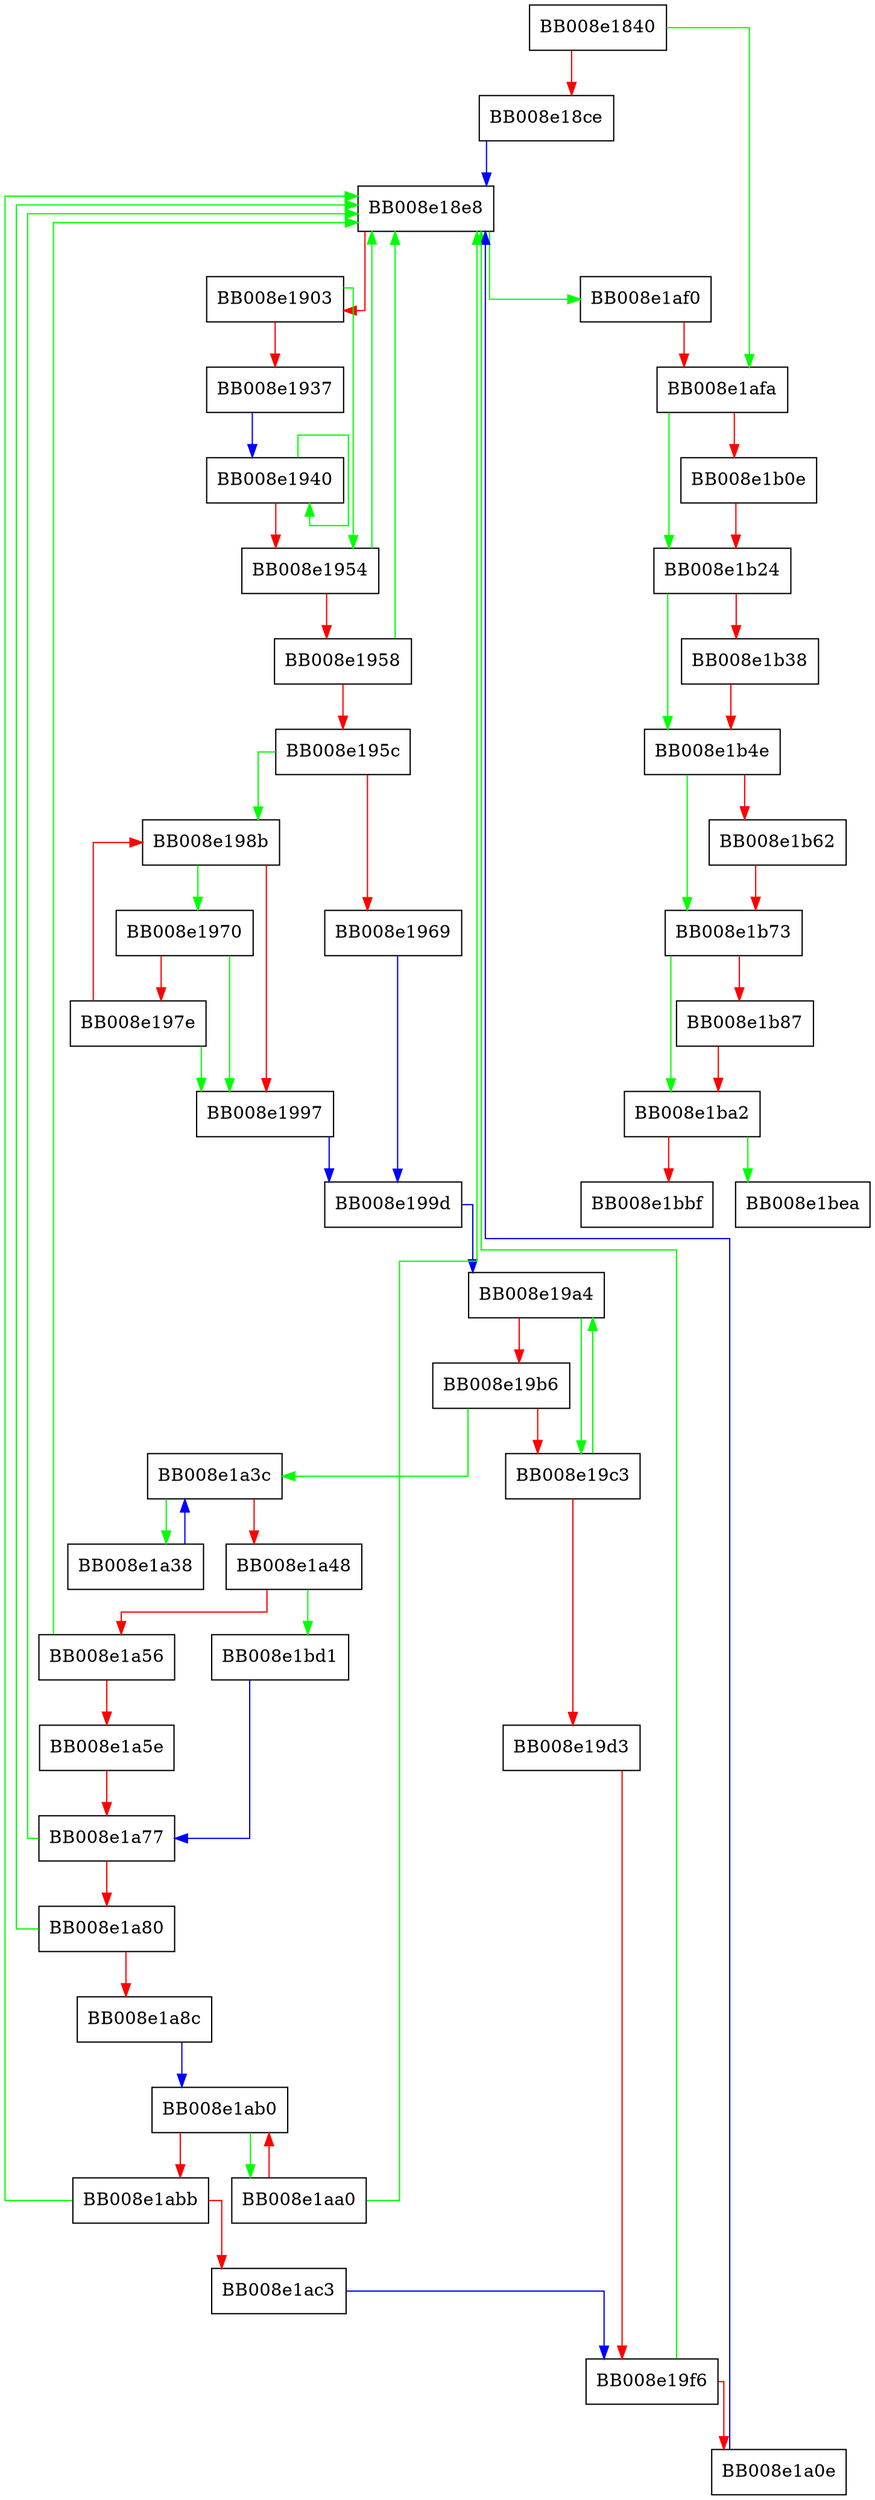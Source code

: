 digraph do_init {
  node [shape="box"];
  graph [splines=ortho];
  BB008e1840 -> BB008e1afa [color="green"];
  BB008e1840 -> BB008e18ce [color="red"];
  BB008e18ce -> BB008e18e8 [color="blue"];
  BB008e18e8 -> BB008e1af0 [color="green"];
  BB008e18e8 -> BB008e1903 [color="red"];
  BB008e1903 -> BB008e1954 [color="green"];
  BB008e1903 -> BB008e1937 [color="red"];
  BB008e1937 -> BB008e1940 [color="blue"];
  BB008e1940 -> BB008e1940 [color="green"];
  BB008e1940 -> BB008e1954 [color="red"];
  BB008e1954 -> BB008e18e8 [color="green"];
  BB008e1954 -> BB008e1958 [color="red"];
  BB008e1958 -> BB008e18e8 [color="green"];
  BB008e1958 -> BB008e195c [color="red"];
  BB008e195c -> BB008e198b [color="green"];
  BB008e195c -> BB008e1969 [color="red"];
  BB008e1969 -> BB008e199d [color="blue"];
  BB008e1970 -> BB008e1997 [color="green"];
  BB008e1970 -> BB008e197e [color="red"];
  BB008e197e -> BB008e1997 [color="green"];
  BB008e197e -> BB008e198b [color="red"];
  BB008e198b -> BB008e1970 [color="green"];
  BB008e198b -> BB008e1997 [color="red"];
  BB008e1997 -> BB008e199d [color="blue"];
  BB008e199d -> BB008e19a4 [color="blue"];
  BB008e19a4 -> BB008e19c3 [color="green"];
  BB008e19a4 -> BB008e19b6 [color="red"];
  BB008e19b6 -> BB008e1a3c [color="green"];
  BB008e19b6 -> BB008e19c3 [color="red"];
  BB008e19c3 -> BB008e19a4 [color="green"];
  BB008e19c3 -> BB008e19d3 [color="red"];
  BB008e19d3 -> BB008e19f6 [color="red"];
  BB008e19f6 -> BB008e18e8 [color="green"];
  BB008e19f6 -> BB008e1a0e [color="red"];
  BB008e1a0e -> BB008e18e8 [color="blue"];
  BB008e1a38 -> BB008e1a3c [color="blue"];
  BB008e1a3c -> BB008e1a38 [color="green"];
  BB008e1a3c -> BB008e1a48 [color="red"];
  BB008e1a48 -> BB008e1bd1 [color="green"];
  BB008e1a48 -> BB008e1a56 [color="red"];
  BB008e1a56 -> BB008e18e8 [color="green"];
  BB008e1a56 -> BB008e1a5e [color="red"];
  BB008e1a5e -> BB008e1a77 [color="red"];
  BB008e1a77 -> BB008e18e8 [color="green"];
  BB008e1a77 -> BB008e1a80 [color="red"];
  BB008e1a80 -> BB008e18e8 [color="green"];
  BB008e1a80 -> BB008e1a8c [color="red"];
  BB008e1a8c -> BB008e1ab0 [color="blue"];
  BB008e1aa0 -> BB008e18e8 [color="green"];
  BB008e1aa0 -> BB008e1ab0 [color="red"];
  BB008e1ab0 -> BB008e1aa0 [color="green"];
  BB008e1ab0 -> BB008e1abb [color="red"];
  BB008e1abb -> BB008e18e8 [color="green"];
  BB008e1abb -> BB008e1ac3 [color="red"];
  BB008e1ac3 -> BB008e19f6 [color="blue"];
  BB008e1af0 -> BB008e1afa [color="red"];
  BB008e1afa -> BB008e1b24 [color="green"];
  BB008e1afa -> BB008e1b0e [color="red"];
  BB008e1b0e -> BB008e1b24 [color="red"];
  BB008e1b24 -> BB008e1b4e [color="green"];
  BB008e1b24 -> BB008e1b38 [color="red"];
  BB008e1b38 -> BB008e1b4e [color="red"];
  BB008e1b4e -> BB008e1b73 [color="green"];
  BB008e1b4e -> BB008e1b62 [color="red"];
  BB008e1b62 -> BB008e1b73 [color="red"];
  BB008e1b73 -> BB008e1ba2 [color="green"];
  BB008e1b73 -> BB008e1b87 [color="red"];
  BB008e1b87 -> BB008e1ba2 [color="red"];
  BB008e1ba2 -> BB008e1bea [color="green"];
  BB008e1ba2 -> BB008e1bbf [color="red"];
  BB008e1bd1 -> BB008e1a77 [color="blue"];
}